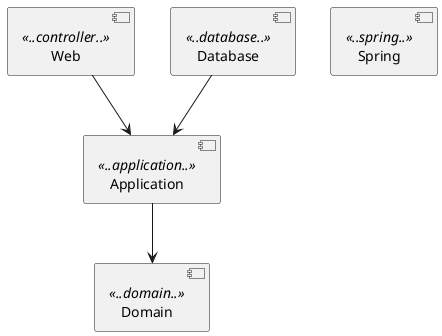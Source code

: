 @startuml

[Web] <<..controller..>>
[Application] <<..application..>>
[Database] <<..database..>>
[Domain] <<..domain..>>
[Spring] <<..spring..>>

[Database] --> [Application]
[Web] --> [Application]
[Application] --> [Domain]

@enduml